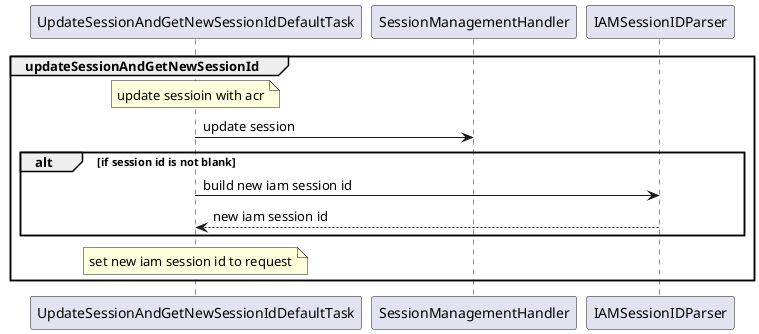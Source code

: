 @startuml
group updateSessionAndGetNewSessionId
	note over UpdateSessionAndGetNewSessionIdDefaultTask: update sessioin with acr
	UpdateSessionAndGetNewSessionIdDefaultTask -> SessionManagementHandler: update session
	alt if session id is not blank
		UpdateSessionAndGetNewSessionIdDefaultTask -> IAMSessionIDParser: build new iam session id
		IAMSessionIDParser --> UpdateSessionAndGetNewSessionIdDefaultTask: new iam session id
	end
	note over UpdateSessionAndGetNewSessionIdDefaultTask: set new iam session id to request
end
@enduml

